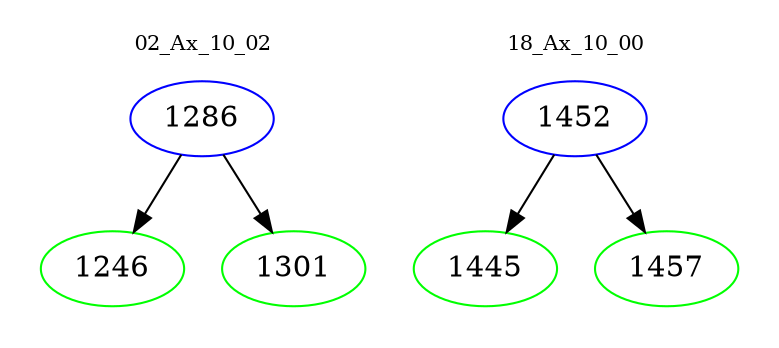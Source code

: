 digraph{
subgraph cluster_0 {
color = white
label = "02_Ax_10_02";
fontsize=10;
T0_1286 [label="1286", color="blue"]
T0_1286 -> T0_1246 [color="black"]
T0_1246 [label="1246", color="green"]
T0_1286 -> T0_1301 [color="black"]
T0_1301 [label="1301", color="green"]
}
subgraph cluster_1 {
color = white
label = "18_Ax_10_00";
fontsize=10;
T1_1452 [label="1452", color="blue"]
T1_1452 -> T1_1445 [color="black"]
T1_1445 [label="1445", color="green"]
T1_1452 -> T1_1457 [color="black"]
T1_1457 [label="1457", color="green"]
}
}
